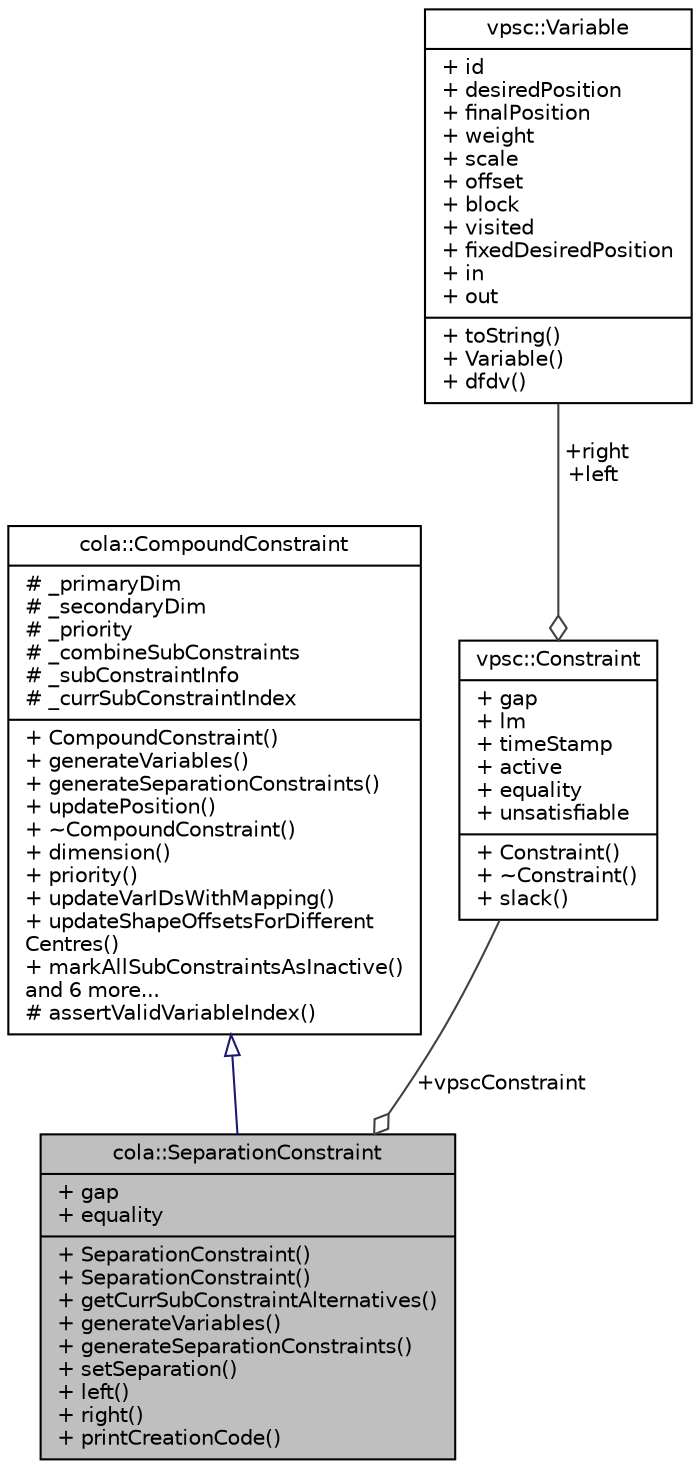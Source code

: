 digraph "cola::SeparationConstraint"
{
  edge [fontname="Helvetica",fontsize="10",labelfontname="Helvetica",labelfontsize="10"];
  node [fontname="Helvetica",fontsize="10",shape=record];
  Node1 [label="{cola::SeparationConstraint\n|+ gap\l+ equality\l|+ SeparationConstraint()\l+ SeparationConstraint()\l+ getCurrSubConstraintAlternatives()\l+ generateVariables()\l+ generateSeparationConstraints()\l+ setSeparation()\l+ left()\l+ right()\l+ printCreationCode()\l}",height=0.2,width=0.4,color="black", fillcolor="grey75", style="filled" fontcolor="black"];
  Node2 -> Node1 [dir="back",color="midnightblue",fontsize="10",style="solid",arrowtail="onormal",fontname="Helvetica"];
  Node2 [label="{cola::CompoundConstraint\n|# _primaryDim\l# _secondaryDim\l# _priority\l# _combineSubConstraints\l# _subConstraintInfo\l# _currSubConstraintIndex\l|+ CompoundConstraint()\l+ generateVariables()\l+ generateSeparationConstraints()\l+ updatePosition()\l+ ~CompoundConstraint()\l+ dimension()\l+ priority()\l+ updateVarIDsWithMapping()\l+ updateShapeOffsetsForDifferent\lCentres()\l+ markAllSubConstraintsAsInactive()\land 6 more...\l# assertValidVariableIndex()\l}",height=0.2,width=0.4,color="black", fillcolor="white", style="filled",URL="$classcola_1_1CompoundConstraint.html",tooltip="An abstract base class for all high-level compound constraints."];
  Node3 -> Node1 [color="grey25",fontsize="10",style="solid",label=" +vpscConstraint" ,arrowhead="odiamond",fontname="Helvetica"];
  Node3 [label="{vpsc::Constraint\n|+ gap\l+ lm\l+ timeStamp\l+ active\l+ equality\l+ unsatisfiable\l|+ Constraint()\l+ ~Constraint()\l+ slack()\l}",height=0.2,width=0.4,color="black", fillcolor="white", style="filled",URL="$classvpsc_1_1Constraint.html",tooltip="A constraint determines a minimum or exact spacing required between two Variable objects."];
  Node4 -> Node3 [color="grey25",fontsize="10",style="solid",label=" +right\n+left" ,arrowhead="odiamond",fontname="Helvetica"];
  Node4 [label="{vpsc::Variable\n|+ id\l+ desiredPosition\l+ finalPosition\l+ weight\l+ scale\l+ offset\l+ block\l+ visited\l+ fixedDesiredPosition\l+ in\l+ out\l|+ toString()\l+ Variable()\l+ dfdv()\l}",height=0.2,width=0.4,color="black", fillcolor="white", style="filled",URL="$classvpsc_1_1Variable.html",tooltip="A variable is comprised of an ideal position, final position and a weight."];
}
